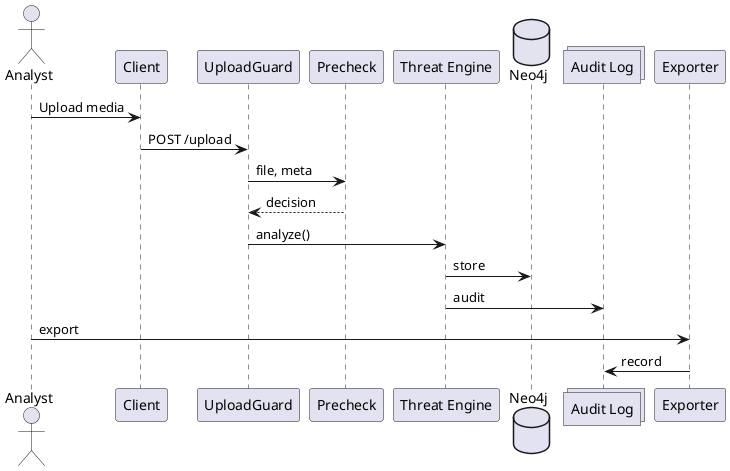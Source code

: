 @startuml
actor Analyst
participant Client
participant "UploadGuard" as UG
participant "Precheck" as PC
participant "Threat Engine" as TE
database Neo4j as N4J
collections "Audit Log" as AUD
participant "Exporter" as EXP

Analyst -> Client: Upload media
Client -> UG: POST /upload
UG -> PC: file, meta
PC --> UG: decision
UG -> TE: analyze()
TE -> N4J: store
TE -> AUD: audit
Analyst -> EXP: export
EXP -> AUD: record
@enduml
